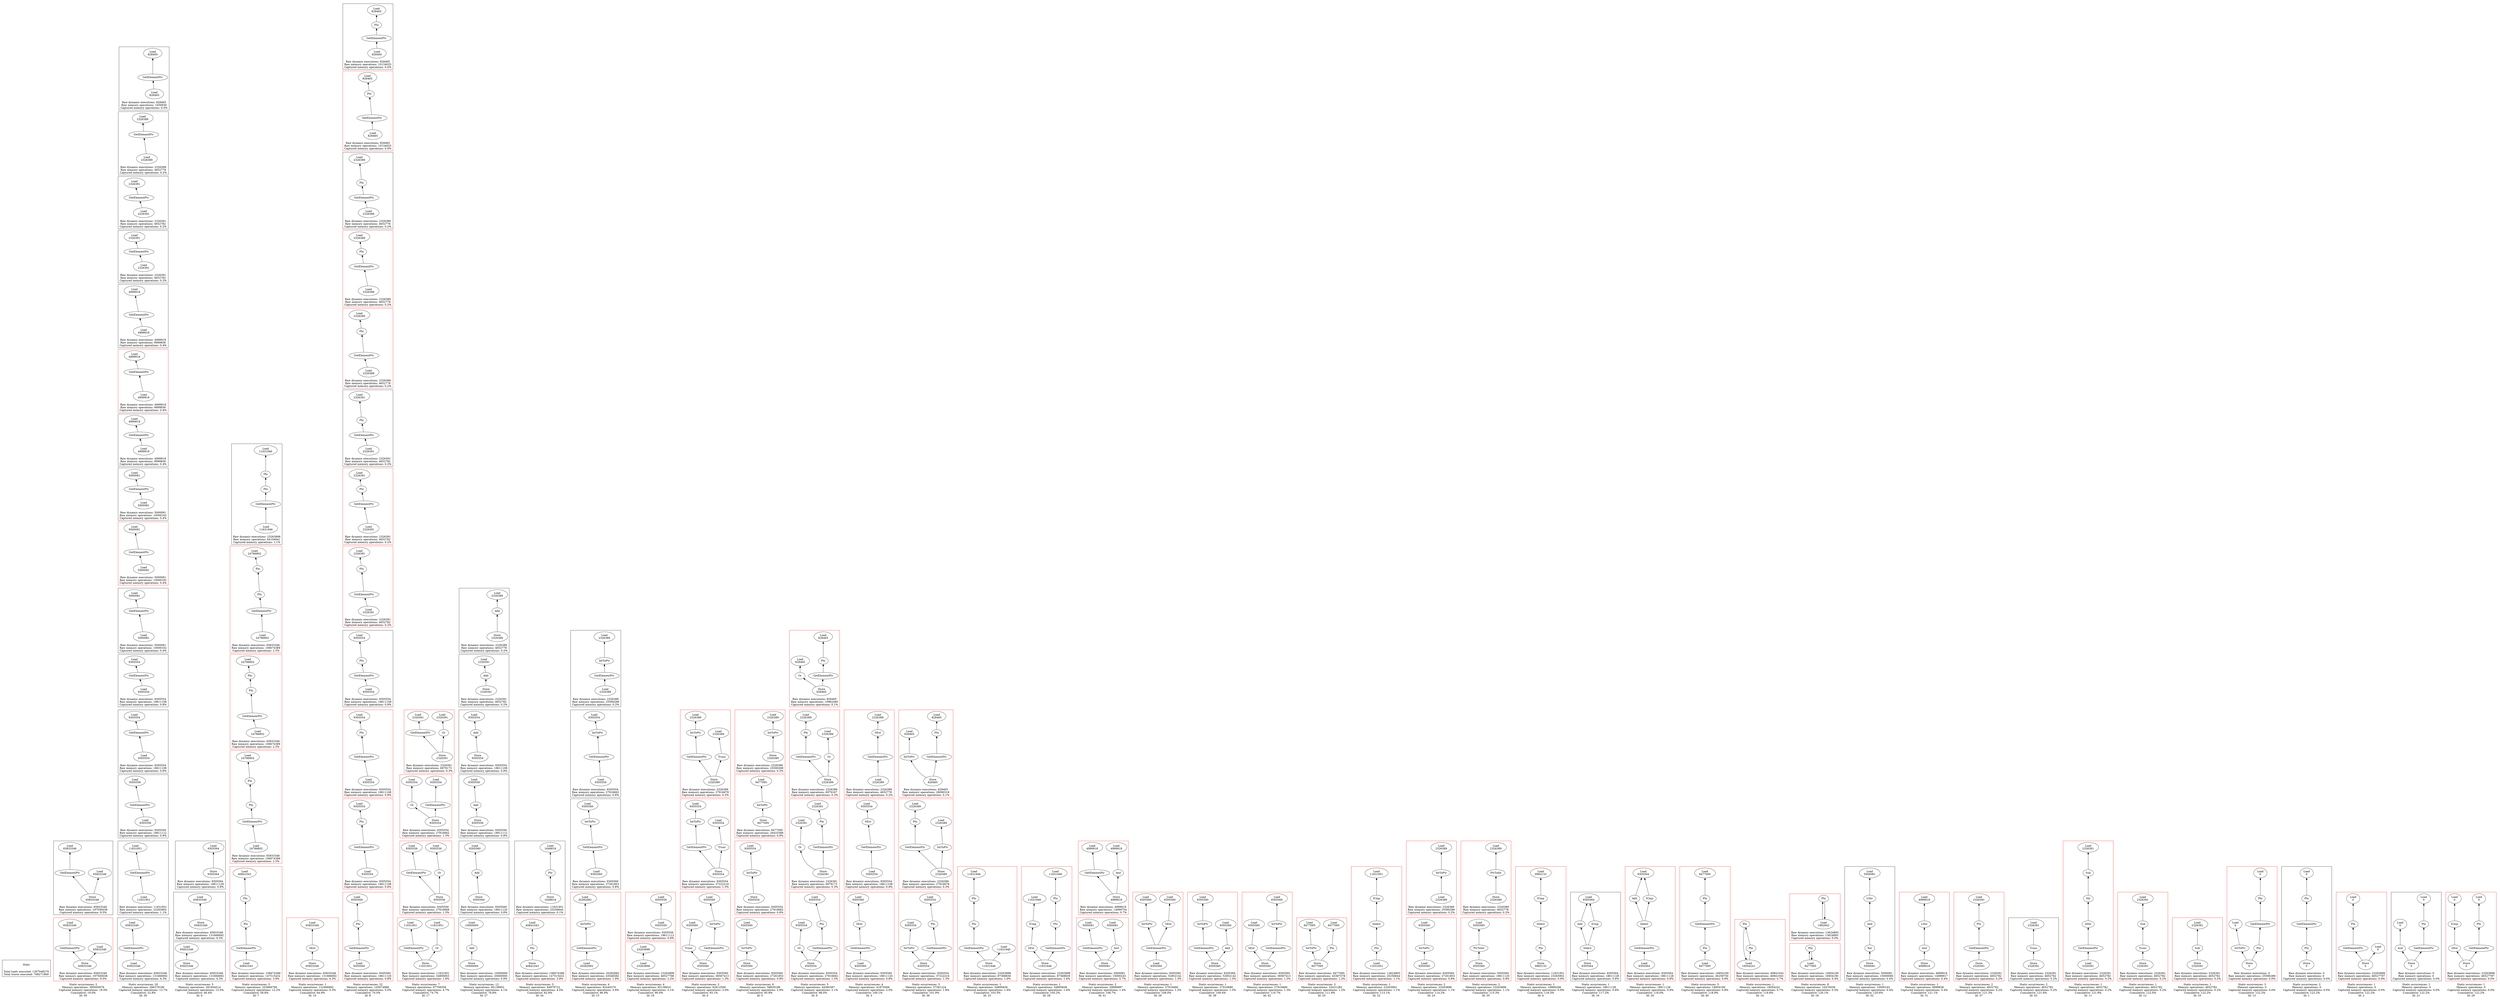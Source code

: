 strict digraph {
rankdir=BT
subgraph {
Stats [shape=plaintext]
cluster=true
label="Total loads executed: 1307048276\nTotal stores executed: 768271869"
}
subgraph {
subgraph {
"39_0_92" [label="GetElementPtr"]
"39_0_91" [label="Load\n65833346"]
"39_0_92" -> "39_0_91"
{
rank=min
"39_0_93" [label="Store\n65833346"]
}
"39_0_93" -> "39_0_92"
"39_0_90" [label="Load\n65833346"]
"39_0_93" -> "39_0_90"
cluster=true
label="Raw dynamic executions: 65833346\nRaw memory operations: 197500038\nCaptured memory operations: 9.5%"
}
subgraph {
{
rank=max
"39_1" [shape=point style=invis]
"39_1" -> "39_0_93" [style=invis]
}
{
rank=min
"39_1_96" [label="Store\n65833346"]
}
"39_1_95" [label="GetElementPtr"]
"39_1_96" -> "39_1_95"
"39_1_94" [label="Load\n65833346"]
"39_1_96" -> "39_1_94"
"39_1_91" [label="Load\n65833346"]
"39_1_95" -> "39_1_91"
cluster=true
label="Raw dynamic executions: 65833346\nRaw memory operations: 197500038\nCaptured memory operations: 9.5%"
color=red
}
cluster=true
penwidth=0
label="Static occurrences: 2\nMemory operations: 395000076\nCaptured memory operations: 19.0%\nCumulative: 19.0%\nId: 39"
}
subgraph {
subgraph {
{
rank=min
"30_15_476" [label="Load\n828465"]
}
"30_15_475" [label="GetElementPtr"]
"30_15_476" -> "30_15_475"
"30_15_474" [label="Load\n828465"]
"30_15_475" -> "30_15_474"
cluster=true
label="Raw dynamic executions: 828465\nRaw memory operations: 1656930\nCaptured memory operations: 0.0%"
}
subgraph {
{
rank=max
"30_14" [shape=point style=invis]
"30_14" -> "30_15_476" [style=invis]
}
{
rank=min
"30_14_414" [label="Load\n2326389"]
}
"30_14_413" [label="GetElementPtr"]
"30_14_414" -> "30_14_413"
"30_14_412" [label="Load\n2326389"]
"30_14_413" -> "30_14_412"
cluster=true
label="Raw dynamic executions: 2326389\nRaw memory operations: 4652778\nCaptured memory operations: 0.2%"
}
subgraph {
{
rank=max
"30_12" [shape=point style=invis]
"30_12" -> "30_14_414" [style=invis]
}
{
rank=min
"30_12_281" [label="Load\n2326391"]
}
"30_12_280" [label="GetElementPtr"]
"30_12_281" -> "30_12_280"
"30_12_279" [label="Load\n2326391"]
"30_12_280" -> "30_12_279"
cluster=true
label="Raw dynamic executions: 2326391\nRaw memory operations: 4652782\nCaptured memory operations: 0.2%"
}
subgraph {
{
rank=max
"30_13" [shape=point style=invis]
"30_13" -> "30_12_281" [style=invis]
}
{
rank=min
"30_13_340" [label="Load\n2326391"]
}
"30_13_339" [label="GetElementPtr"]
"30_13_340" -> "30_13_339"
"30_13_338" [label="Load\n2326391"]
"30_13_339" -> "30_13_338"
cluster=true
label="Raw dynamic executions: 2326391\nRaw memory operations: 4652782\nCaptured memory operations: 0.2%"
}
subgraph {
{
rank=max
"30_6" [shape=point style=invis]
"30_6" -> "30_13_340" [style=invis]
}
"30_6_244" [label="GetElementPtr"]
"30_6_239" [label="Load\n4999918"]
"30_6_244" -> "30_6_239"
{
rank=min
"30_6_245" [label="Load\n4999918"]
}
"30_6_245" -> "30_6_244"
cluster=true
label="Raw dynamic executions: 4999918\nRaw memory operations: 9999836\nCaptured memory operations: 0.4%"
}
subgraph {
{
rank=max
"30_7" [shape=point style=invis]
"30_7" -> "30_6_245" [style=invis]
}
{
rank=min
"30_7_249" [label="Load\n4999918"]
}
"30_7_248" [label="GetElementPtr"]
"30_7_249" -> "30_7_248"
"30_7_239" [label="Load\n4999918"]
"30_7_248" -> "30_7_239"
cluster=true
label="Raw dynamic executions: 4999918\nRaw memory operations: 9999836\nCaptured memory operations: 0.4%"
color=red
}
subgraph {
{
rank=max
"30_8" [shape=point style=invis]
"30_8" -> "30_7_249" [style=invis]
}
{
rank=min
"30_8_252" [label="Load\n4999918"]
}
"30_8_251" [label="GetElementPtr"]
"30_8_252" -> "30_8_251"
"30_8_250" [label="Load\n4999918"]
"30_8_251" -> "30_8_250"
cluster=true
label="Raw dynamic executions: 4999918\nRaw memory operations: 9999836\nCaptured memory operations: 0.4%"
}
subgraph {
{
rank=max
"30_9" [shape=point style=invis]
"30_9" -> "30_8_252" [style=invis]
}
"30_9_263" [label="GetElementPtr"]
"30_9_258" [label="Load\n5000081"]
"30_9_263" -> "30_9_258"
{
rank=min
"30_9_264" [label="Load\n5000081"]
}
"30_9_264" -> "30_9_263"
cluster=true
label="Raw dynamic executions: 5000081\nRaw memory operations: 10000162\nCaptured memory operations: 0.4%"
}
subgraph {
{
rank=max
"30_10" [shape=point style=invis]
"30_10" -> "30_9_264" [style=invis]
}
"30_10_267" [label="GetElementPtr"]
"30_10_258" [label="Load\n5000081"]
"30_10_267" -> "30_10_258"
{
rank=min
"30_10_268" [label="Load\n5000081"]
}
"30_10_268" -> "30_10_267"
cluster=true
label="Raw dynamic executions: 5000081\nRaw memory operations: 10000162\nCaptured memory operations: 0.4%"
color=red
}
subgraph {
{
rank=max
"30_11" [shape=point style=invis]
"30_11" -> "30_10_268" [style=invis]
}
{
rank=min
"30_11_271" [label="Load\n5000081"]
}
"30_11_270" [label="GetElementPtr"]
"30_11_271" -> "30_11_270"
"30_11_269" [label="Load\n5000081"]
"30_11_270" -> "30_11_269"
cluster=true
label="Raw dynamic executions: 5000081\nRaw memory operations: 10000162\nCaptured memory operations: 0.4%"
}
subgraph {
{
rank=max
"30_17" [shape=point style=invis]
"30_17" -> "30_11_271" [style=invis]
}
"30_17_506" [label="GetElementPtr"]
"30_17_505" [label="Load\n9305554"]
"30_17_506" -> "30_17_505"
{
rank=min
"30_17_507" [label="Load\n9305554"]
}
"30_17_507" -> "30_17_506"
cluster=true
label="Raw dynamic executions: 9305554\nRaw memory operations: 18611108\nCaptured memory operations: 0.8%"
}
subgraph {
{
rank=max
"30_18" [shape=point style=invis]
"30_18" -> "30_17_507" [style=invis]
}
{
rank=min
"30_18_547" [label="Load\n9305554"]
}
"30_18_546" [label="GetElementPtr"]
"30_18_547" -> "30_18_546"
"30_18_545" [label="Load\n9305554"]
"30_18_546" -> "30_18_545"
cluster=true
label="Raw dynamic executions: 9305554\nRaw memory operations: 18611108\nCaptured memory operations: 0.8%"
}
subgraph {
{
rank=max
"30_19" [shape=point style=invis]
"30_19" -> "30_18_547" [style=invis]
}
"30_19_583" [label="GetElementPtr"]
"30_19_582" [label="Load\n9305556"]
"30_19_583" -> "30_19_582"
{
rank=min
"30_19_584" [label="Load\n9305556"]
}
"30_19_584" -> "30_19_583"
cluster=true
label="Raw dynamic executions: 9305556\nRaw memory operations: 18611112\nCaptured memory operations: 0.8%"
}
subgraph {
{
rank=max
"30_16" [shape=point style=invis]
"30_16" -> "30_19_584" [style=invis]
}
{
rank=min
"30_16_494" [label="Load\n11631951"]
}
"30_16_493" [label="GetElementPtr"]
"30_16_494" -> "30_16_493"
"30_16_492" [label="Load\n11631951"]
"30_16_493" -> "30_16_492"
cluster=true
label="Raw dynamic executions: 11631951\nRaw memory operations: 23263902\nCaptured memory operations: 1.1%"
}
subgraph {
{
rank=max
"30_0" [shape=point style=invis]
"30_0" -> "30_16_494" [style=invis]
}
"30_0_87" [label="GetElementPtr"]
"30_0_86" [label="Load\n65833346"]
"30_0_87" -> "30_0_86"
{
rank=min
"30_0_88" [label="Load\n65833346"]
}
"30_0_88" -> "30_0_87"
cluster=true
label="Raw dynamic executions: 65833346\nRaw memory operations: 131666692\nCaptured memory operations: 6.3%"
}
cluster=true
penwidth=0
label="Static occurrences: 20\nMemory operations: 286379190\nCaptured memory operations: 13.7%\nCumulative: 32.8%\nId: 30"
}
subgraph {
subgraph {
{
rank=min
"0_3_303" [label="Store\n9305564"]
}
"0_3_301" [label="Load\n9305564"]
"0_3_303" -> "0_3_301"
cluster=true
label="Raw dynamic executions: 9305564\nRaw memory operations: 18611128\nCaptured memory operations: 0.8%"
}
subgraph {
{
rank=max
"0_1" [shape=point style=invis]
"0_1" -> "0_3_303" [style=invis]
}
{
rank=min
"0_1_66" [label="Store\n65833346"]
}
"0_1_65" [label="Load\n65833346"]
"0_1_66" -> "0_1_65"
cluster=true
label="Raw dynamic executions: 65833346\nRaw memory operations: 131666692\nCaptured memory operations: 6.3%"
}
subgraph {
{
rank=max
"0_2" [shape=point style=invis]
"0_2" -> "0_1_66" [style=invis]
}
{
rank=min
"0_2_69" [label="Store\n65833346"]
}
"0_2_68" [label="Load\n65833346"]
"0_2_69" -> "0_2_68"
cluster=true
label="Raw dynamic executions: 65833346\nRaw memory operations: 131666692\nCaptured memory operations: 6.3%"
}
cluster=true
penwidth=0
label="Static occurrences: 5\nMemory operations: 281944514\nCaptured memory operations: 13.5%\nCumulative: 46.4%\nId: 0"
}
subgraph {
subgraph {
"7_1_51" [label="GetElementPtr"]
"7_1_47" [label="Phi"]
"7_1_51" -> "7_1_47"
"7_1_100" [label="Phi"]
"7_1_98" [label="Load\n11631946"]
"7_1_100" -> "7_1_98"
{
rank=min
"7_1_52" [label="Load\n11631946"]
}
"7_1_52" -> "7_1_51"
"7_1_47" -> "7_1_100"
cluster=true
label="Raw dynamic executions: 23263898\nRaw memory operations: 64104941\nCaptured memory operations: 1.1%"
}
subgraph {
{
rank=max
"7_2" [shape=point style=invis]
"7_2" -> "7_1_52" [style=invis]
}
"7_2_47" [label="Phi"]
"7_2_100" [label="Phi"]
"7_2_47" -> "7_2_100"
{
rank=min
"7_2_61" [label="Load\n24786802"]
}
"7_2_60" [label="GetElementPtr"]
"7_2_61" -> "7_2_60"
"7_2_98" [label="Load\n24786802"]
"7_2_100" -> "7_2_98"
"7_2_60" -> "7_2_47"
cluster=true
label="Raw dynamic executions: 65833346\nRaw memory operations: 106674389\nCaptured memory operations: 2.3%"
color=red
}
subgraph {
{
rank=max
"7_3" [shape=point style=invis]
"7_3" -> "7_2_61" [style=invis]
}
"7_3_47" [label="Phi"]
"7_3_100" [label="Phi"]
"7_3_47" -> "7_3_100"
"7_3_64" [label="GetElementPtr"]
"7_3_64" -> "7_3_47"
"7_3_98" [label="Load\n24786802"]
"7_3_100" -> "7_3_98"
{
rank=min
"7_3_65" [label="Load\n24786802"]
}
"7_3_65" -> "7_3_64"
cluster=true
label="Raw dynamic executions: 65833346\nRaw memory operations: 106674389\nCaptured memory operations: 2.3%"
color=red
}
subgraph {
{
rank=max
"7_4" [shape=point style=invis]
"7_4" -> "7_3_65" [style=invis]
}
"7_4_47" [label="Phi"]
"7_4_100" [label="Phi"]
"7_4_47" -> "7_4_100"
{
rank=min
"7_4_68" [label="Load\n24786802"]
}
"7_4_67" [label="GetElementPtr"]
"7_4_68" -> "7_4_67"
"7_4_98" [label="Load\n24786802"]
"7_4_100" -> "7_4_98"
"7_4_67" -> "7_4_47"
cluster=true
label="Raw dynamic executions: 65833346\nRaw memory operations: 106674389\nCaptured memory operations: 2.3%"
color=red
}
subgraph {
{
rank=max
"7_0" [shape=point style=invis]
"7_0" -> "7_4_68" [style=invis]
}
"7_0_100" [label="Phi"]
"7_0_98" [label="Load\n40841043"]
"7_0_100" -> "7_0_98"
"7_0_47" [label="Phi"]
"7_0_47" -> "7_0_100"
"7_0_48" [label="GetElementPtr"]
"7_0_48" -> "7_0_47"
{
rank=min
"7_0_49" [label="Load\n40841043"]
}
"7_0_49" -> "7_0_48"
cluster=true
label="Raw dynamic executions: 106674389\nRaw memory operations: 147515432\nCaptured memory operations: 3.9%"
color=red
}
cluster=true
penwidth=0
label="Static occurrences: 5\nMemory operations: 253666790\nCaptured memory operations: 12.2%\nCumulative: 58.6%\nId: 7"
}
subgraph {
subgraph {
"10_0_62" [label="SExt"]
"10_0_61" [label="Load\n65833346"]
"10_0_62" -> "10_0_61"
{
rank=min
"10_0_63" [label="Store\n65833346"]
}
"10_0_63" -> "10_0_62"
cluster=true
label="Raw dynamic executions: 65833346\nRaw memory operations: 131666692\nCaptured memory operations: 6.3%"
color=red
}
cluster=true
penwidth=0
label="Static occurrences: 1\nMemory operations: 131666692\nCaptured memory operations: 6.3%\nCumulative: 64.9%\nId: 10"
}
subgraph {
subgraph {
"8_17_451" [label="Phi"]
"8_17_449" [label="Load\n828465"]
"8_17_451" -> "8_17_449"
{
rank=min
"8_17_469" [label="Load\n828465"]
}
"8_17_468" [label="GetElementPtr"]
"8_17_469" -> "8_17_468"
"8_17_468" -> "8_17_451"
cluster=true
label="Raw dynamic executions: 828465\nRaw memory operations: 10134025\nCaptured memory operations: 0.0%"
}
subgraph {
{
rank=max
"8_18" [shape=point style=invis]
"8_18" -> "8_17_469" [style=invis]
}
"8_18_451" [label="Phi"]
"8_18_449" [label="Load\n828465"]
"8_18_451" -> "8_18_449"
"8_18_472" [label="GetElementPtr"]
"8_18_472" -> "8_18_451"
{
rank=min
"8_18_473" [label="Load\n828465"]
}
"8_18_473" -> "8_18_472"
cluster=true
label="Raw dynamic executions: 828465\nRaw memory operations: 10134025\nCaptured memory operations: 0.0%"
color=red
}
subgraph {
{
rank=max
"8_13" [shape=point style=invis]
"8_13" -> "8_18_473" [style=invis]
}
"8_13_401" [label="GetElementPtr"]
"8_13_389" [label="Phi"]
"8_13_401" -> "8_13_389"
{
rank=min
"8_13_402" [label="Load\n2326389"]
}
"8_13_402" -> "8_13_401"
"8_13_387" [label="Load\n2326389"]
"8_13_389" -> "8_13_387"
cluster=true
label="Raw dynamic executions: 2326389\nRaw memory operations: 4652778\nCaptured memory operations: 0.2%"
}
subgraph {
{
rank=max
"8_14" [shape=point style=invis]
"8_14" -> "8_13_402" [style=invis]
}
{
rank=min
"8_14_407" [label="Load\n2326389"]
}
"8_14_406" [label="GetElementPtr"]
"8_14_407" -> "8_14_406"
"8_14_389" [label="Phi"]
"8_14_406" -> "8_14_389"
"8_14_387" [label="Load\n2326389"]
"8_14_389" -> "8_14_387"
cluster=true
label="Raw dynamic executions: 2326389\nRaw memory operations: 4652778\nCaptured memory operations: 0.2%"
color=red
}
subgraph {
{
rank=max
"8_15" [shape=point style=invis]
"8_15" -> "8_14_407" [style=invis]
}
{
rank=min
"8_15_411" [label="Load\n2326389"]
}
"8_15_410" [label="GetElementPtr"]
"8_15_411" -> "8_15_410"
"8_15_389" [label="Phi"]
"8_15_410" -> "8_15_389"
"8_15_387" [label="Load\n2326389"]
"8_15_389" -> "8_15_387"
cluster=true
label="Raw dynamic executions: 2326389\nRaw memory operations: 4652778\nCaptured memory operations: 0.2%"
color=red
}
subgraph {
{
rank=max
"8_10" [shape=point style=invis]
"8_10" -> "8_15_411" [style=invis]
}
"8_10_315" [label="Phi"]
"8_10_313" [label="Load\n2326391"]
"8_10_315" -> "8_10_313"
{
rank=min
"8_10_328" [label="Load\n2326391"]
}
"8_10_327" [label="GetElementPtr"]
"8_10_328" -> "8_10_327"
"8_10_327" -> "8_10_315"
cluster=true
label="Raw dynamic executions: 2326391\nRaw memory operations: 4652782\nCaptured memory operations: 0.2%"
}
subgraph {
{
rank=max
"8_11" [shape=point style=invis]
"8_11" -> "8_10_328" [style=invis]
}
"8_11_315" [label="Phi"]
"8_11_313" [label="Load\n2326391"]
"8_11_315" -> "8_11_313"
"8_11_332" [label="GetElementPtr"]
"8_11_332" -> "8_11_315"
{
rank=min
"8_11_333" [label="Load\n2326391"]
}
"8_11_333" -> "8_11_332"
cluster=true
label="Raw dynamic executions: 2326391\nRaw memory operations: 4652782\nCaptured memory operations: 0.2%"
color=red
}
subgraph {
{
rank=max
"8_12" [shape=point style=invis]
"8_12" -> "8_11_333" [style=invis]
}
"8_12_315" [label="Phi"]
"8_12_313" [label="Load\n2326391"]
"8_12_315" -> "8_12_313"
{
rank=min
"8_12_337" [label="Load\n2326391"]
}
"8_12_336" [label="GetElementPtr"]
"8_12_337" -> "8_12_336"
"8_12_336" -> "8_12_315"
cluster=true
label="Raw dynamic executions: 2326391\nRaw memory operations: 4652782\nCaptured memory operations: 0.2%"
color=red
}
subgraph {
{
rank=max
"8_19" [shape=point style=invis]
"8_19" -> "8_12_337" [style=invis]
}
"8_19_522" [label="Phi"]
"8_19_520" [label="Load\n9305554"]
"8_19_522" -> "8_19_520"
"8_19_534" [label="GetElementPtr"]
"8_19_534" -> "8_19_522"
{
rank=min
"8_19_535" [label="Load\n9305554"]
}
"8_19_535" -> "8_19_534"
cluster=true
label="Raw dynamic executions: 9305554\nRaw memory operations: 18611108\nCaptured memory operations: 0.8%"
}
subgraph {
{
rank=max
"8_20" [shape=point style=invis]
"8_20" -> "8_19_535" [style=invis]
}
"8_20_522" [label="Phi"]
"8_20_520" [label="Load\n9305554"]
"8_20_522" -> "8_20_520"
{
rank=min
"8_20_540" [label="Load\n9305554"]
}
"8_20_539" [label="GetElementPtr"]
"8_20_540" -> "8_20_539"
"8_20_539" -> "8_20_522"
cluster=true
label="Raw dynamic executions: 9305554\nRaw memory operations: 18611108\nCaptured memory operations: 0.8%"
color=red
}
subgraph {
{
rank=max
"8_21" [shape=point style=invis]
"8_21" -> "8_20_540" [style=invis]
}
"8_21_543" [label="GetElementPtr"]
"8_21_522" [label="Phi"]
"8_21_543" -> "8_21_522"
"8_21_520" [label="Load\n9305554"]
"8_21_522" -> "8_21_520"
{
rank=min
"8_21_544" [label="Load\n9305554"]
}
"8_21_544" -> "8_21_543"
cluster=true
label="Raw dynamic executions: 9305554\nRaw memory operations: 18611108\nCaptured memory operations: 0.8%"
color=red
}
subgraph {
{
rank=max
"8_16" [shape=point style=invis]
"8_16" -> "8_21_544" [style=invis]
}
"8_16_451" [label="Phi"]
"8_16_449" [label="Load\n9305560"]
"8_16_451" -> "8_16_449"
"8_16_463" [label="GetElementPtr"]
"8_16_463" -> "8_16_451"
{
rank=min
"8_16_464" [label="Load\n9305560"]
}
"8_16_464" -> "8_16_463"
cluster=true
label="Raw dynamic executions: 9305560\nRaw memory operations: 18611120\nCaptured memory operations: 0.8%"
color=red
}
cluster=true
penwidth=0
label="Static occurrences: 22\nMemory operations: 105674986\nCaptured memory operations: 5.0%\nCumulative: 70.0%\nId: 8"
}
subgraph {
subgraph {
{
rank=min
"17_3_283" [label="Store\n2326391"]
}
"17_3_280" [label="GetElementPtr"]
"17_3_283" -> "17_3_280"
"17_3_282" [label="Or"]
"17_3_281" [label="Load\n2326391"]
"17_3_282" -> "17_3_281"
"17_3_283" -> "17_3_282"
"17_3_279" [label="Load\n2326391"]
"17_3_280" -> "17_3_279"
cluster=true
label="Raw dynamic executions: 2326391\nRaw memory operations: 6979173\nCaptured memory operations: 0.3%"
color=red
}
subgraph {
{
rank=max
"17_5" [shape=point style=invis]
"17_5" -> "17_3_283" [style=invis]
}
"17_5_508" [label="Or"]
"17_5_507" [label="Load\n9305554"]
"17_5_508" -> "17_5_507"
{
rank=min
"17_5_509" [label="Store\n9305554"]
}
"17_5_506" [label="GetElementPtr"]
"17_5_509" -> "17_5_506"
"17_5_505" [label="Load\n9305554"]
"17_5_506" -> "17_5_505"
"17_5_509" -> "17_5_508"
cluster=true
label="Raw dynamic executions: 9305554\nRaw memory operations: 27916662\nCaptured memory operations: 1.3%"
color=red
}
subgraph {
{
rank=max
"17_6" [shape=point style=invis]
"17_6" -> "17_5_509" [style=invis]
}
{
rank=min
"17_6_586" [label="Store\n9305556"]
}
"17_6_583" [label="GetElementPtr"]
"17_6_586" -> "17_6_583"
"17_6_582" [label="Load\n9305556"]
"17_6_583" -> "17_6_582"
"17_6_585" [label="Or"]
"17_6_584" [label="Load\n9305556"]
"17_6_585" -> "17_6_584"
"17_6_586" -> "17_6_585"
cluster=true
label="Raw dynamic executions: 9305556\nRaw memory operations: 27916668\nCaptured memory operations: 1.3%"
color=red
}
subgraph {
{
rank=max
"17_4" [shape=point style=invis]
"17_4" -> "17_6_586" [style=invis]
}
"17_4_493" [label="GetElementPtr"]
"17_4_492" [label="Load\n11631951"]
"17_4_493" -> "17_4_492"
{
rank=min
"17_4_496" [label="Store\n11631951"]
}
"17_4_496" -> "17_4_493"
"17_4_495" [label="Or"]
"17_4_494" [label="Load\n11631951"]
"17_4_495" -> "17_4_494"
"17_4_496" -> "17_4_495"
cluster=true
label="Raw dynamic executions: 11631951\nRaw memory operations: 34895853\nCaptured memory operations: 1.6%"
color=red
}
cluster=true
penwidth=0
label="Static occurrences: 7\nMemory operations: 97708359\nCaptured memory operations: 4.7%\nCumulative: 74.7%\nId: 17"
}
subgraph {
subgraph {
"27_7_395" [label="Add"]
"27_7_394" [label="Load\n2326389"]
"27_7_395" -> "27_7_394"
{
rank=min
"27_7_396" [label="Store\n2326389"]
}
"27_7_396" -> "27_7_395"
cluster=true
label="Raw dynamic executions: 2326389\nRaw memory operations: 4652778\nCaptured memory operations: 0.2%"
}
subgraph {
{
rank=max
"27_6" [shape=point style=invis]
"27_6" -> "27_7_396" [style=invis]
}
{
rank=min
"27_6_322" [label="Store\n2326391"]
}
"27_6_321" [label="Add"]
"27_6_322" -> "27_6_321"
"27_6_320" [label="Load\n2326391"]
"27_6_321" -> "27_6_320"
cluster=true
label="Raw dynamic executions: 2326391\nRaw memory operations: 4652782\nCaptured memory operations: 0.2%"
}
subgraph {
{
rank=max
"27_9" [shape=point style=invis]
"27_9" -> "27_6_322" [style=invis]
}
"27_9_528" [label="Add"]
"27_9_527" [label="Load\n9305554"]
"27_9_528" -> "27_9_527"
{
rank=min
"27_9_529" [label="Store\n9305554"]
}
"27_9_529" -> "27_9_528"
cluster=true
label="Raw dynamic executions: 9305554\nRaw memory operations: 18611108\nCaptured memory operations: 0.8%"
}
subgraph {
{
rank=max
"27_11" [shape=point style=invis]
"27_11" -> "27_9_529" [style=invis]
}
"27_11_580" [label="Add"]
"27_11_579" [label="Load\n9305556"]
"27_11_580" -> "27_11_579"
{
rank=min
"27_11_581" [label="Store\n9305556"]
}
"27_11_581" -> "27_11_580"
cluster=true
label="Raw dynamic executions: 9305556\nRaw memory operations: 18611112\nCaptured memory operations: 0.8%"
}
subgraph {
{
rank=max
"27_8" [shape=point style=invis]
"27_8" -> "27_11_581" [style=invis]
}
{
rank=min
"27_8_458" [label="Store\n9305560"]
}
"27_8_457" [label="Add"]
"27_8_458" -> "27_8_457"
"27_8_456" [label="Load\n9305560"]
"27_8_457" -> "27_8_456"
cluster=true
label="Raw dynamic executions: 9305560\nRaw memory operations: 18611120\nCaptured memory operations: 0.8%"
}
subgraph {
{
rank=max
"27_4" [shape=point style=invis]
"27_4" -> "27_8_458" [style=invis]
}
"27_4_218" [label="Add"]
"27_4_217" [label="Load\n10000000"]
"27_4_218" -> "27_4_217"
{
rank=min
"27_4_219" [label="Store\n10000000"]
}
"27_4_219" -> "27_4_218"
cluster=true
label="Raw dynamic executions: 10000000\nRaw memory operations: 20000000\nCaptured memory operations: 0.9%"
}
cluster=true
penwidth=0
label="Static occurrences: 12\nMemory operations: 85138902\nCaptured memory operations: 4.1%\nCumulative: 78.8%\nId: 27"
}
subgraph {
subgraph {
"34_4_363" [label="Phi"]
"34_4_364" [label="Load\n1648818"]
"34_4_363" -> "34_4_364"
{
rank=min
"34_4_367" [label="Store\n1648818"]
}
"34_4_367" -> "34_4_363"
cluster=true
label="Raw dynamic executions: 11631951\nRaw memory operations: 25256844\nCaptured memory operations: 0.1%"
}
subgraph {
{
rank=max
"34_0" [shape=point style=invis]
"34_0" -> "34_4_367" [style=invis]
}
{
rank=min
"34_0_101" [label="Store\n40841043"]
}
"34_0_100" [label="Phi"]
"34_0_101" -> "34_0_100"
"34_0_98" [label="Load\n40841043"]
"34_0_100" -> "34_0_98"
cluster=true
label="Raw dynamic executions: 106674389\nRaw memory operations: 147515432\nCaptured memory operations: 3.9%"
color=red
}
cluster=true
penwidth=0
label="Static occurrences: 5\nMemory operations: 84979722\nCaptured memory operations: 4.0%\nCumulative: 82.9%\nId: 34"
}
subgraph {
subgraph {
"15_1_380" [label="GetElementPtr"]
"15_1_372" [label="IntToPtr"]
"15_1_380" -> "15_1_372"
{
rank=min
"15_1_381" [label="Load\n2326389"]
}
"15_1_381" -> "15_1_380"
"15_1_369" [label="Load\n2326389"]
"15_1_372" -> "15_1_369"
cluster=true
label="Raw dynamic executions: 2326389\nRaw memory operations: 25590289\nCaptured memory operations: 0.2%"
}
subgraph {
{
rank=max
"15_3" [shape=point style=invis]
"15_3" -> "15_1_381" [style=invis]
}
{
rank=min
"15_3_514" [label="Load\n9305554"]
}
"15_3_513" [label="GetElementPtr"]
"15_3_514" -> "15_3_513"
"15_3_511" [label="IntToPtr"]
"15_3_513" -> "15_3_511"
"15_3_502" [label="Load\n9305554"]
"15_3_511" -> "15_3_502"
cluster=true
label="Raw dynamic executions: 9305554\nRaw memory operations: 27916662\nCaptured memory operations: 0.8%"
}
subgraph {
{
rank=max
"15_2" [shape=point style=invis]
"15_2" -> "15_3_514" [style=invis]
}
"15_2_430" [label="IntToPtr"]
"15_2_427" [label="Load\n9305560"]
"15_2_430" -> "15_2_427"
{
rank=min
"15_2_443" [label="Load\n9305560"]
}
"15_2_442" [label="GetElementPtr"]
"15_2_443" -> "15_2_442"
"15_2_442" -> "15_2_430"
cluster=true
label="Raw dynamic executions: 9305560\nRaw memory operations: 27261853\nCaptured memory operations: 0.8%"
}
subgraph {
{
rank=max
"15_0" [shape=point style=invis]
"15_0" -> "15_2_443" [style=invis]
}
{
rank=min
"15_0_374" [label="Load\n20282682"]
}
"15_0_373" [label="GetElementPtr"]
"15_0_374" -> "15_0_373"
"15_0_372" [label="IntToPtr"]
"15_0_369" [label="Load\n20282682"]
"15_0_372" -> "15_0_369"
"15_0_373" -> "15_0_372"
cluster=true
label="Raw dynamic executions: 20282682\nRaw memory operations: 43546582\nCaptured memory operations: 1.9%"
color=red
}
cluster=true
penwidth=0
label="Static occurrences: 4\nMemory operations: 82440370\nCaptured memory operations: 3.9%\nCumulative: 86.9%\nId: 15"
}
subgraph {
subgraph {
{
rank=min
"19_3_587" [label="Load\n9305556"]
}
"19_3_582" [label="Load\n9305556"]
"19_3_587" -> "19_3_582"
cluster=true
label="Raw dynamic executions: 9305556\nRaw memory operations: 18611112\nCaptured memory operations: 0.8%"
color=red
}
subgraph {
{
rank=max
"19_0" [shape=point style=invis]
"19_0" -> "19_3_587" [style=invis]
}
{
rank=min
"19_0_53" [label="Load\n23263898"]
}
"19_0_52" [label="Load\n23263898"]
"19_0_53" -> "19_0_52"
cluster=true
label="Raw dynamic executions: 23263898\nRaw memory operations: 46527796\nCaptured memory operations: 2.2%"
color=red
}
cluster=true
penwidth=0
label="Static occurrences: 4\nMemory operations: 65138910\nCaptured memory operations: 3.1%\nCumulative: 90.0%\nId: 19"
}
subgraph {
subgraph {
"6_0_380" [label="GetElementPtr"]
"6_0_372" [label="IntToPtr"]
"6_0_380" -> "6_0_372"
"6_0_399" [label="Trunc"]
"6_0_398" [label="Load\n2326389"]
"6_0_399" -> "6_0_398"
{
rank=min
"6_0_400" [label="Store\n2326389"]
}
"6_0_400" -> "6_0_399"
"6_0_369" [label="Load\n2326389"]
"6_0_372" -> "6_0_369"
"6_0_400" -> "6_0_380"
cluster=true
label="Raw dynamic executions: 2326389\nRaw memory operations: 27916678\nCaptured memory operations: 0.3%"
color=red
}
subgraph {
{
rank=max
"6_2" [shape=point style=invis]
"6_2" -> "6_0_400" [style=invis]
}
{
rank=min
"6_2_533" [label="Store\n9305554"]
}
"6_2_513" [label="GetElementPtr"]
"6_2_533" -> "6_2_513"
"6_2_532" [label="Trunc"]
"6_2_533" -> "6_2_532"
"6_2_531" [label="Load\n9305554"]
"6_2_532" -> "6_2_531"
"6_2_511" [label="IntToPtr"]
"6_2_513" -> "6_2_511"
"6_2_502" [label="Load\n9305554"]
"6_2_511" -> "6_2_502"
cluster=true
label="Raw dynamic executions: 9305554\nRaw memory operations: 37222216\nCaptured memory operations: 1.3%"
color=red
}
subgraph {
{
rank=max
"6_1" [shape=point style=invis]
"6_1" -> "6_2_533" [style=invis]
}
"6_1_430" [label="IntToPtr"]
"6_1_427" [label="Load\n9305560"]
"6_1_430" -> "6_1_427"
"6_1_461" [label="Trunc"]
"6_1_460" [label="Load\n9305560"]
"6_1_461" -> "6_1_460"
"6_1_442" [label="GetElementPtr"]
"6_1_442" -> "6_1_430"
{
rank=min
"6_1_462" [label="Store\n9305560"]
}
"6_1_462" -> "6_1_442"
"6_1_462" -> "6_1_461"
cluster=true
label="Raw dynamic executions: 9305560\nRaw memory operations: 36567413\nCaptured memory operations: 1.3%"
color=red
}
cluster=true
penwidth=0
label="Static occurrences: 3\nMemory operations: 62812509\nCaptured memory operations: 3.0%\nCumulative: 93.1%\nId: 6"
}
subgraph {
subgraph {
{
rank=min
"5_0_397" [label="Store\n2326389"]
}
"5_0_372" [label="IntToPtr"]
"5_0_397" -> "5_0_372"
"5_0_369" [label="Load\n2326389"]
"5_0_372" -> "5_0_369"
cluster=true
label="Raw dynamic executions: 2326389\nRaw memory operations: 25590289\nCaptured memory operations: 0.2%"
color=red
}
subgraph {
{
rank=max
"5_3" [shape=point style=invis]
"5_3" -> "5_0_397" [style=invis]
}
"5_3_430" [label="IntToPtr"]
"5_3_427" [label="Load\n8477095"]
"5_3_430" -> "5_3_427"
{
rank=min
"5_3_479" [label="Store\n8477095"]
}
"5_3_479" -> "5_3_430"
cluster=true
label="Raw dynamic executions: 8477095\nRaw memory operations: 26433388\nCaptured memory operations: 0.8%"
color=red
}
subgraph {
{
rank=max
"5_4" [shape=point style=invis]
"5_4" -> "5_3_479" [style=invis]
}
{
rank=min
"5_4_530" [label="Store\n9305554"]
}
"5_4_511" [label="IntToPtr"]
"5_4_530" -> "5_4_511"
"5_4_502" [label="Load\n9305554"]
"5_4_511" -> "5_4_502"
cluster=true
label="Raw dynamic executions: 9305554\nRaw memory operations: 27916662\nCaptured memory operations: 0.8%"
color=red
}
subgraph {
{
rank=max
"5_2" [shape=point style=invis]
"5_2" -> "5_4_530" [style=invis]
}
"5_2_430" [label="IntToPtr"]
"5_2_427" [label="Load\n9305560"]
"5_2_430" -> "5_2_427"
{
rank=min
"5_2_459" [label="Store\n9305560"]
}
"5_2_459" -> "5_2_430"
cluster=true
label="Raw dynamic executions: 9305560\nRaw memory operations: 27261853\nCaptured memory operations: 0.8%"
color=red
}
cluster=true
penwidth=0
label="Static occurrences: 6\nMemory operations: 58829196\nCaptured memory operations: 2.8%\nCumulative: 95.9%\nId: 5"
}
subgraph {
subgraph {
"9_3_451" [label="Phi"]
"9_3_449" [label="Load\n828465"]
"9_3_451" -> "9_3_449"
{
rank=min
"9_3_471" [label="Store\n828465"]
}
"9_3_470" [label="Or"]
"9_3_471" -> "9_3_470"
"9_3_468" [label="GetElementPtr"]
"9_3_468" -> "9_3_451"
"9_3_471" -> "9_3_468"
"9_3_469" [label="Load\n828465"]
"9_3_470" -> "9_3_469"
cluster=true
label="Raw dynamic executions: 828465\nRaw memory operations: 10962490\nCaptured memory operations: 0.1%"
color=red
}
subgraph {
{
rank=max
"9_2" [shape=point style=invis]
"9_2" -> "9_3_471" [style=invis]
}
{
rank=min
"9_2_409" [label="Store\n2326389"]
}
"9_2_406" [label="GetElementPtr"]
"9_2_409" -> "9_2_406"
"9_2_408" [label="Or"]
"9_2_409" -> "9_2_408"
"9_2_389" [label="Phi"]
"9_2_406" -> "9_2_389"
"9_2_407" [label="Load\n2326389"]
"9_2_408" -> "9_2_407"
"9_2_387" [label="Load\n2326389"]
"9_2_389" -> "9_2_387"
cluster=true
label="Raw dynamic executions: 2326389\nRaw memory operations: 6979167\nCaptured memory operations: 0.3%"
color=red
}
subgraph {
{
rank=max
"9_1" [shape=point style=invis]
"9_1" -> "9_2_409" [style=invis]
}
{
rank=min
"9_1_335" [label="Store\n2326391"]
}
"9_1_334" [label="Or"]
"9_1_335" -> "9_1_334"
"9_1_333" [label="Load\n2326391"]
"9_1_334" -> "9_1_333"
"9_1_315" [label="Phi"]
"9_1_313" [label="Load\n2326391"]
"9_1_315" -> "9_1_313"
"9_1_332" [label="GetElementPtr"]
"9_1_332" -> "9_1_315"
"9_1_335" -> "9_1_332"
cluster=true
label="Raw dynamic executions: 2326391\nRaw memory operations: 6979173\nCaptured memory operations: 0.3%"
color=red
}
subgraph {
{
rank=max
"9_4" [shape=point style=invis]
"9_4" -> "9_1_335" [style=invis]
}
{
rank=min
"9_4_542" [label="Store\n9305554"]
}
"9_4_541" [label="Or"]
"9_4_542" -> "9_4_541"
"9_4_540" [label="Load\n9305554"]
"9_4_541" -> "9_4_540"
"9_4_522" [label="Phi"]
"9_4_520" [label="Load\n9305554"]
"9_4_522" -> "9_4_520"
"9_4_539" [label="GetElementPtr"]
"9_4_542" -> "9_4_539"
"9_4_539" -> "9_4_522"
cluster=true
label="Raw dynamic executions: 9305554\nRaw memory operations: 27916662\nCaptured memory operations: 1.3%"
color=red
}
cluster=true
penwidth=0
label="Static occurrences: 5\nMemory operations: 44360397\nCaptured memory operations: 2.1%\nCumulative: 98.0%\nId: 9"
}
subgraph {
subgraph {
"3_1_386" [label="GetElementPtr"]
"3_1_385" [label="SExt"]
"3_1_386" -> "3_1_385"
{
rank=min
"3_1_387" [label="Load\n2326389"]
}
"3_1_387" -> "3_1_386"
"3_1_381" [label="Load\n2326389"]
"3_1_385" -> "3_1_381"
cluster=true
label="Raw dynamic executions: 2326389\nRaw memory operations: 4652778\nCaptured memory operations: 0.2%"
color=red
}
subgraph {
{
rank=max
"3_3" [shape=point style=invis]
"3_3" -> "3_1_387" [style=invis]
}
"3_3_519" [label="GetElementPtr"]
"3_3_518" [label="SExt"]
"3_3_519" -> "3_3_518"
{
rank=min
"3_3_520" [label="Load\n9305554"]
}
"3_3_520" -> "3_3_519"
"3_3_514" [label="Load\n9305554"]
"3_3_518" -> "3_3_514"
cluster=true
label="Raw dynamic executions: 9305554\nRaw memory operations: 18611108\nCaptured memory operations: 0.8%"
color=red
}
subgraph {
{
rank=max
"3_2" [shape=point style=invis]
"3_2" -> "3_3_520" [style=invis]
}
{
rank=min
"3_2_449" [label="Load\n9305560"]
}
"3_2_448" [label="GetElementPtr"]
"3_2_449" -> "3_2_448"
"3_2_447" [label="SExt"]
"3_2_443" [label="Load\n9305560"]
"3_2_447" -> "3_2_443"
"3_2_448" -> "3_2_447"
cluster=true
label="Raw dynamic executions: 9305560\nRaw memory operations: 18611120\nCaptured memory operations: 0.8%"
color=red
}
cluster=true
penwidth=0
label="Static occurrences: 4\nMemory operations: 41875006\nCaptured memory operations: 2.0%\nCumulative: 100.1%\nId: 3"
}
subgraph {
subgraph {
"36_1_430" [label="IntToPtr"]
"36_1_427" [label="Load\n828465"]
"36_1_430" -> "36_1_427"
"36_1_451" [label="Phi"]
"36_1_449" [label="Load\n828465"]
"36_1_451" -> "36_1_449"
{
rank=min
"36_1_467" [label="Store\n828465"]
}
"36_1_467" -> "36_1_430"
"36_1_463" [label="GetElementPtr"]
"36_1_467" -> "36_1_463"
"36_1_463" -> "36_1_451"
cluster=true
label="Raw dynamic executions: 828465\nRaw memory operations: 28090318\nCaptured memory operations: 0.1%"
color=red
}
subgraph {
{
rank=max
"36_0" [shape=point style=invis]
"36_0" -> "36_1_467" [style=invis]
}
"36_0_401" [label="GetElementPtr"]
"36_0_389" [label="Phi"]
"36_0_401" -> "36_0_389"
"36_0_372" [label="IntToPtr"]
"36_0_369" [label="Load\n2326389"]
"36_0_372" -> "36_0_369"
{
rank=min
"36_0_405" [label="Store\n2326389"]
}
"36_0_405" -> "36_0_372"
"36_0_387" [label="Load\n2326389"]
"36_0_389" -> "36_0_387"
"36_0_405" -> "36_0_401"
cluster=true
label="Raw dynamic executions: 2326389\nRaw memory operations: 27916678\nCaptured memory operations: 0.3%"
color=red
}
subgraph {
{
rank=max
"36_2" [shape=point style=invis]
"36_2" -> "36_0_405" [style=invis]
}
"36_2_522" [label="Phi"]
"36_2_520" [label="Load\n9305554"]
"36_2_522" -> "36_2_520"
{
rank=min
"36_2_538" [label="Store\n9305554"]
}
"36_2_511" [label="IntToPtr"]
"36_2_538" -> "36_2_511"
"36_2_534" [label="GetElementPtr"]
"36_2_538" -> "36_2_534"
"36_2_534" -> "36_2_522"
"36_2_502" [label="Load\n9305554"]
"36_2_511" -> "36_2_502"
cluster=true
label="Raw dynamic executions: 9305554\nRaw memory operations: 37222216\nCaptured memory operations: 1.3%"
color=red
}
cluster=true
penwidth=0
label="Static occurrences: 3\nMemory operations: 37381224\nCaptured memory operations: 1.8%\nCumulative: 101.9%\nId: 36"
}
subgraph {
subgraph {
"23_0_51" [label="GetElementPtr"]
"23_0_47" [label="Phi"]
"23_0_51" -> "23_0_47"
{
rank=min
"23_0_54" [label="Store\n11631946"]
}
"23_0_54" -> "23_0_51"
"23_0_100" [label="Phi"]
"23_0_47" -> "23_0_100"
"23_0_98" [label="Load\n11631946"]
"23_0_100" -> "23_0_98"
"23_0_53" [label="Load\n11631946"]
"23_0_54" -> "23_0_53"
cluster=true
label="Raw dynamic executions: 23263898\nRaw memory operations: 87368839\nCaptured memory operations: 1.6%"
color=red
}
cluster=true
penwidth=0
label="Static occurrences: 1\nMemory operations: 34895838\nCaptured memory operations: 1.6%\nCumulative: 103.5%\nId: 23"
}
subgraph {
subgraph {
"28_0_56" [label="ZExt"]
"28_0_55" [label="ICmp"]
"28_0_56" -> "28_0_55"
"28_0_47" [label="Phi"]
"28_0_100" [label="Phi"]
"28_0_47" -> "28_0_100"
"28_0_48" [label="GetElementPtr"]
"28_0_48" -> "28_0_47"
{
rank=min
"28_0_57" [label="Store\n11631946"]
}
"28_0_57" -> "28_0_48"
"28_0_98" [label="Load\n11631946"]
"28_0_100" -> "28_0_98"
"28_0_53" [label="Load\n11631946"]
"28_0_55" -> "28_0_53"
"28_0_57" -> "28_0_56"
cluster=true
label="Raw dynamic executions: 23263898\nRaw memory operations: 87368839\nCaptured memory operations: 1.6%"
color=red
}
cluster=true
penwidth=0
label="Static occurrences: 1\nMemory operations: 34895838\nCaptured memory operations: 1.6%\nCumulative: 105.2%\nId: 28"
}
subgraph {
subgraph {
"41_0_244" [label="GetElementPtr"]
"41_0_239" [label="Load\n4999918"]
"41_0_244" -> "41_0_239"
{
rank=min
"41_0_247" [label="Store\n4999918"]
}
"41_0_247" -> "41_0_244"
"41_0_246" [label="And"]
"41_0_247" -> "41_0_246"
"41_0_245" [label="Load\n4999918"]
"41_0_246" -> "41_0_245"
cluster=true
label="Raw dynamic executions: 4999918\nRaw memory operations: 14999754\nCaptured memory operations: 0.7%"
color=red
}
subgraph {
{
rank=max
"41_1" [shape=point style=invis]
"41_1" -> "41_0_247" [style=invis]
}
"41_1_263" [label="GetElementPtr"]
"41_1_258" [label="Load\n5000081"]
"41_1_263" -> "41_1_258"
{
rank=min
"41_1_266" [label="Store\n5000081"]
}
"41_1_266" -> "41_1_263"
"41_1_265" [label="And"]
"41_1_266" -> "41_1_265"
"41_1_264" [label="Load\n5000081"]
"41_1_265" -> "41_1_264"
cluster=true
label="Raw dynamic executions: 5000081\nRaw memory operations: 15000243\nCaptured memory operations: 0.7%"
color=red
}
cluster=true
penwidth=0
label="Static occurrences: 2\nMemory operations: 29999997\nCaptured memory operations: 1.4%\nCumulative: 106.7%\nId: 41"
}
subgraph {
subgraph {
"26_0_435" [label="GetElementPtr"]
"26_0_372" [label="IntToPtr"]
"26_0_435" -> "26_0_372"
{
rank=min
"26_0_436" [label="Load\n9305560"]
}
"26_0_436" -> "26_0_435"
"26_0_434" [label="SExt"]
"26_0_374" [label="Load\n9305560"]
"26_0_434" -> "26_0_374"
"26_0_369" [label="Load\n9305560"]
"26_0_372" -> "26_0_369"
"26_0_435" -> "26_0_434"
cluster=true
label="Raw dynamic executions: 9305560\nRaw memory operations: 52852142\nCaptured memory operations: 1.3%"
color=red
}
cluster=true
penwidth=0
label="Static occurrences: 1\nMemory operations: 27916680\nCaptured memory operations: 1.3%\nCumulative: 108.0%\nId: 26"
}
subgraph {
subgraph {
"38_0_373" [label="GetElementPtr"]
"38_0_372" [label="IntToPtr"]
"38_0_373" -> "38_0_372"
"38_0_440" [label="Add"]
"38_0_374" [label="Load\n9305560"]
"38_0_440" -> "38_0_374"
{
rank=min
"38_0_441" [label="Store\n9305560"]
}
"38_0_441" -> "38_0_373"
"38_0_369" [label="Load\n9305560"]
"38_0_372" -> "38_0_369"
"38_0_441" -> "38_0_440"
cluster=true
label="Raw dynamic executions: 9305560\nRaw memory operations: 52852142\nCaptured memory operations: 1.3%"
color=red
}
cluster=true
penwidth=0
label="Static occurrences: 1\nMemory operations: 27916680\nCaptured memory operations: 1.3%\nCumulative: 109.4%\nId: 38"
}
subgraph {
subgraph {
"42_0_430" [label="IntToPtr"]
"42_0_427" [label="Load\n9305560"]
"42_0_430" -> "42_0_427"
"42_0_437" [label="SExt"]
"42_0_436" [label="Load\n9305560"]
"42_0_437" -> "42_0_436"
{
rank=min
"42_0_439" [label="Store\n9305560"]
}
"42_0_438" [label="GetElementPtr"]
"42_0_439" -> "42_0_438"
"42_0_439" -> "42_0_437"
"42_0_438" -> "42_0_430"
cluster=true
label="Raw dynamic executions: 9305560\nRaw memory operations: 36567413\nCaptured memory operations: 1.3%"
color=red
}
cluster=true
penwidth=0
label="Static occurrences: 1\nMemory operations: 27916680\nCaptured memory operations: 1.3%\nCumulative: 110.7%\nId: 42"
}
subgraph {
subgraph {
"25_1_430" [label="IntToPtr"]
"25_1_427" [label="Load\n8477095"]
"25_1_430" -> "25_1_427"
{
rank=min
"25_1_485" [label="Store\n8477095"]
}
"25_1_481" [label="Phi"]
"25_1_485" -> "25_1_481"
"25_1_482" [label="Load\n8477095"]
"25_1_481" -> "25_1_482"
"25_1_485" -> "25_1_430"
cluster=true
label="Raw dynamic executions: 8477095\nRaw memory operations: 43387578\nCaptured memory operations: 1.2%"
color=red
}
cluster=true
penwidth=0
label="Static occurrences: 3\nMemory operations: 25431285\nCaptured memory operations: 1.2%\nCumulative: 111.9%\nId: 25"
}
subgraph {
subgraph {
{
rank=min
"22_0_364" [label="Load\n11631951"]
}
"22_0_363" [label="Phi"]
"22_0_364" -> "22_0_363"
"22_0_359" [label="ICmp"]
"22_0_358" [label="Load\n11631951"]
"22_0_359" -> "22_0_358"
"22_0_360" [label="Select"]
"22_0_360" -> "22_0_359"
"22_0_363" -> "22_0_360"
cluster=true
label="Raw dynamic executions: 13624893\nRaw memory operations: 25256844\nCaptured memory operations: 1.1%"
color=red
}
cluster=true
penwidth=0
label="Static occurrences: 1\nMemory operations: 23263902\nCaptured memory operations: 1.1%\nCumulative: 113.1%\nId: 22"
}
subgraph {
subgraph {
{
rank=min
"24_0_377" [label="Load\n2326389"]
}
"24_0_372" [label="IntToPtr"]
"24_0_377" -> "24_0_372"
"24_0_369" [label="Load\n2326389"]
"24_0_372" -> "24_0_369"
cluster=true
label="Raw dynamic executions: 2326389\nRaw memory operations: 25590289\nCaptured memory operations: 0.2%"
color=red
}
subgraph {
{
rank=max
"24_1" [shape=point style=invis]
"24_1" -> "24_0_377" [style=invis]
}
"24_1_430" [label="IntToPtr"]
"24_1_427" [label="Load\n9305560"]
"24_1_430" -> "24_1_427"
{
rank=min
"24_1_431" [label="Load\n9305560"]
}
"24_1_431" -> "24_1_430"
cluster=true
label="Raw dynamic executions: 9305560\nRaw memory operations: 27261853\nCaptured memory operations: 0.8%"
color=red
}
cluster=true
penwidth=0
label="Static occurrences: 2\nMemory operations: 23263898\nCaptured memory operations: 1.1%\nCumulative: 114.2%\nId: 24"
}
subgraph {
subgraph {
{
rank=min
"35_0_379" [label="Store\n2326389"]
}
"35_0_378" [label="PtrToInt"]
"35_0_379" -> "35_0_378"
"35_0_377" [label="Load\n2326389"]
"35_0_378" -> "35_0_377"
cluster=true
label="Raw dynamic executions: 2326389\nRaw memory operations: 4652778\nCaptured memory operations: 0.2%"
color=red
}
subgraph {
{
rank=max
"35_1" [shape=point style=invis]
"35_1" -> "35_0_379" [style=invis]
}
{
rank=min
"35_1_433" [label="Store\n9305560"]
}
"35_1_432" [label="PtrToInt"]
"35_1_433" -> "35_1_432"
"35_1_431" [label="Load\n9305560"]
"35_1_432" -> "35_1_431"
cluster=true
label="Raw dynamic executions: 9305560\nRaw memory operations: 18611120\nCaptured memory operations: 0.8%"
color=red
}
cluster=true
penwidth=0
label="Static occurrences: 2\nMemory operations: 23263898\nCaptured memory operations: 1.1%\nCumulative: 115.3%\nId: 35"
}
subgraph {
subgraph {
{
rank=min
"4_0_367" [label="Store\n9983133"]
}
"4_0_363" [label="Phi"]
"4_0_367" -> "4_0_363"
"4_0_359" [label="ICmp"]
"4_0_358" [label="Load\n9983133"]
"4_0_359" -> "4_0_358"
"4_0_360" [label="Select"]
"4_0_360" -> "4_0_359"
"4_0_363" -> "4_0_360"
cluster=true
label="Raw dynamic executions: 11631951\nRaw memory operations: 23263902\nCaptured memory operations: 0.9%"
color=red
}
cluster=true
penwidth=0
label="Static occurrences: 1\nMemory operations: 19966266\nCaptured memory operations: 0.9%\nCumulative: 116.3%\nId: 4"
}
subgraph {
subgraph {
"16_0_296" [label="Add"]
"16_0_295" [label="Load\n9305564"]
"16_0_296" -> "16_0_295"
"16_0_298" [label="Select"]
"16_0_297" [label="ICmp"]
"16_0_298" -> "16_0_297"
{
rank=min
"16_0_299" [label="Store\n9305564"]
}
"16_0_299" -> "16_0_298"
"16_0_297" -> "16_0_295"
"16_0_298" -> "16_0_296"
cluster=true
label="Raw dynamic executions: 9305564\nRaw memory operations: 18611128\nCaptured memory operations: 0.8%"
}
cluster=true
penwidth=0
label="Static occurrences: 1\nMemory operations: 18611128\nCaptured memory operations: 0.8%\nCumulative: 117.2%\nId: 16"
}
subgraph {
subgraph {
"20_0_296" [label="Add"]
"20_0_295" [label="Load\n9305564"]
"20_0_296" -> "20_0_295"
"20_0_300" [label="GetElementPtr"]
"20_0_298" [label="Select"]
"20_0_300" -> "20_0_298"
"20_0_297" [label="ICmp"]
"20_0_298" -> "20_0_297"
{
rank=min
"20_0_301" [label="Load\n9305564"]
}
"20_0_301" -> "20_0_300"
"20_0_297" -> "20_0_295"
"20_0_298" -> "20_0_296"
cluster=true
label="Raw dynamic executions: 9305564\nRaw memory operations: 18611128\nCaptured memory operations: 0.8%"
color=red
}
cluster=true
penwidth=0
label="Static occurrences: 1\nMemory operations: 18611128\nCaptured memory operations: 0.8%\nCumulative: 118.0%\nId: 20"
}
subgraph {
subgraph {
"40_3_451" [label="Phi"]
"40_3_449" [label="Load\n8477095"]
"40_3_451" -> "40_3_449"
"40_3_463" [label="GetElementPtr"]
"40_3_463" -> "40_3_451"
{
rank=min
"40_3_482" [label="Load\n8477095"]
}
"40_3_481" [label="Phi"]
"40_3_482" -> "40_3_481"
"40_3_481" -> "40_3_463"
cluster=true
label="Raw dynamic executions: 16954190\nRaw memory operations: 26259750\nCaptured memory operations: 0.8%"
color=red
}
cluster=true
penwidth=0
label="Static occurrences: 5\nMemory operations: 16954190\nCaptured memory operations: 0.8%\nCumulative: 118.9%\nId: 40"
}
subgraph {
subgraph {
"14_0_47" [label="Phi"]
"14_0_100" [label="Phi"]
"14_0_47" -> "14_0_100"
{
rank=min
"14_0_98" [label="Load\n16054241"]
}
"14_0_100" -> "14_0_98"
"14_0_98" -> "14_0_47"
cluster=true
label="Raw dynamic executions: 40841043\nRaw memory operations: 40841043\nCaptured memory operations: 0.7%"
color=red
}
cluster=true
penwidth=0
label="Static occurrences: 1\nMemory operations: 16054241\nCaptured memory operations: 0.7%\nCumulative: 119.6%\nId: 14"
}
subgraph {
subgraph {
{
rank=min
"18_4_364" [label="Load\n1992942"]
}
"18_4_363" [label="Phi"]
"18_4_364" -> "18_4_363"
"18_4_363" -> "18_4_364"
cluster=true
label="Raw dynamic executions: 13624893\nRaw memory operations: 13624893\nCaptured memory operations: 0.0%"
color=red
}
subgraph {
{
rank=max
"18_6" [shape=point style=invis]
"18_6" -> "18_4_364" [style=invis]
}
"18_6_481" [label="Phi"]
{
rank=min
"18_6_482" [label="Load\n8477095"]
}
"18_6_481" -> "18_6_482"
"18_6_482" -> "18_6_481"
cluster=true
label="Raw dynamic executions: 16954190\nRaw memory operations: 16954190\nCaptured memory operations: 0.4%"
color=red
}
cluster=true
penwidth=0
label="Static occurrences: 8\nMemory operations: 10470039\nCaptured memory operations: 0.5%\nCumulative: 120.1%\nId: 18"
}
subgraph {
subgraph {
"32_0_235" [label="LShr"]
"32_0_232" [label="Load\n5000081"]
"32_0_235" -> "32_0_232"
"32_0_236" [label="And"]
"32_0_236" -> "32_0_235"
{
rank=min
"32_0_257" [label="Store\n5000081"]
}
"32_0_256" [label="Xor"]
"32_0_257" -> "32_0_256"
"32_0_256" -> "32_0_236"
cluster=true
label="Raw dynamic executions: 5000081\nRaw memory operations: 15000080\nCaptured memory operations: 0.4%"
}
cluster=true
penwidth=0
label="Static occurrences: 1\nMemory operations: 10000162\nCaptured memory operations: 0.4%\nCumulative: 120.6%\nId: 32"
}
subgraph {
subgraph {
{
rank=min
"31_0_238" [label="Store\n4999918"]
}
"31_0_236" [label="And"]
"31_0_238" -> "31_0_236"
"31_0_235" [label="LShr"]
"31_0_232" [label="Load\n4999918"]
"31_0_235" -> "31_0_232"
"31_0_236" -> "31_0_235"
cluster=true
label="Raw dynamic executions: 4999918\nRaw memory operations: 14999917\nCaptured memory operations: 0.4%"
color=red
}
cluster=true
penwidth=0
label="Static occurrences: 1\nMemory operations: 9999836\nCaptured memory operations: 0.4%\nCumulative: 121.1%\nId: 31"
}
subgraph {
subgraph {
"37_1_315" [label="Phi"]
"37_1_313" [label="Load\n2326391"]
"37_1_315" -> "37_1_313"
{
rank=min
"37_1_331" [label="Store\n2326391"]
}
"37_1_327" [label="GetElementPtr"]
"37_1_331" -> "37_1_327"
"37_1_327" -> "37_1_315"
cluster=true
label="Raw dynamic executions: 2326391\nRaw memory operations: 4652782\nCaptured memory operations: 0.2%"
color=red
}
cluster=true
penwidth=0
label="Static occurrences: 2\nMemory operations: 4652782\nCaptured memory operations: 0.2%\nCumulative: 121.3%\nId: 37"
}
subgraph {
subgraph {
{
rank=min
"43_1_326" [label="Store\n2326391"]
}
"43_1_325" [label="Trunc"]
"43_1_326" -> "43_1_325"
"43_1_324" [label="Load\n2326391"]
"43_1_325" -> "43_1_324"
cluster=true
label="Raw dynamic executions: 2326391\nRaw memory operations: 4652782\nCaptured memory operations: 0.2%"
}
cluster=true
penwidth=0
label="Static occurrences: 2\nMemory operations: 4652782\nCaptured memory operations: 0.2%\nCumulative: 121.6%\nId: 43"
}
subgraph {
subgraph {
"11_0_312" [label="GetElementPtr"]
"11_0_311" [label="AShr"]
"11_0_312" -> "11_0_311"
"11_0_310" [label="Shl"]
"11_0_286" [label="Sub"]
"11_0_310" -> "11_0_286"
"11_0_285" [label="Load\n2326391"]
"11_0_286" -> "11_0_285"
"11_0_311" -> "11_0_310"
{
rank=min
"11_0_313" [label="Load\n2326391"]
}
"11_0_313" -> "11_0_312"
cluster=true
label="Raw dynamic executions: 2326391\nRaw memory operations: 4652782\nCaptured memory operations: 0.2%"
color=red
}
cluster=true
penwidth=0
label="Static occurrences: 1\nMemory operations: 4652782\nCaptured memory operations: 0.2%\nCumulative: 121.8%\nId: 11"
}
subgraph {
subgraph {
"12_0_288" [label="Trunc"]
"12_0_286" [label="Sub"]
"12_0_288" -> "12_0_286"
"12_0_285" [label="Load\n2326391"]
"12_0_286" -> "12_0_285"
{
rank=min
"12_0_290" [label="Store\n2326391"]
}
"12_0_290" -> "12_0_288"
cluster=true
label="Raw dynamic executions: 2326391\nRaw memory operations: 4652782\nCaptured memory operations: 0.2%"
color=red
}
cluster=true
penwidth=0
label="Static occurrences: 1\nMemory operations: 4652782\nCaptured memory operations: 0.2%\nCumulative: 122.0%\nId: 12"
}
subgraph {
subgraph {
{
rank=min
"33_0_287" [label="Store\n2326391"]
}
"33_0_286" [label="Sub"]
"33_0_287" -> "33_0_286"
"33_0_285" [label="Load\n2326391"]
"33_0_286" -> "33_0_285"
cluster=true
label="Raw dynamic executions: 2326391\nRaw memory operations: 4652782\nCaptured memory operations: 0.2%"
color=red
}
cluster=true
penwidth=0
label="Static occurrences: 1\nMemory operations: 4652782\nCaptured memory operations: 0.2%\nCumulative: 122.2%\nId: 33"
}
subgraph {
subgraph {
{
rank=min
"13_0_423" [label="Store\n0"]
}
"13_0_372" [label="IntToPtr"]
"13_0_423" -> "13_0_372"
"13_0_419" [label="Phi"]
"13_0_401" [label="GetElementPtr"]
"13_0_419" -> "13_0_401"
"13_0_423" -> "13_0_419"
"13_0_389" [label="Phi"]
"13_0_401" -> "13_0_389"
"13_0_369" [label="Load\n0"]
"13_0_372" -> "13_0_369"
"13_0_387" [label="Load\n0"]
"13_0_389" -> "13_0_387"
cluster=true
label="Raw dynamic executions: 0\nRaw memory operations: 25590289\nCaptured memory operations: 0.0%"
color=red
}
cluster=true
penwidth=0
label="Static occurrences: 3\nMemory operations: 0\nCaptured memory operations: 0.0%\nCumulative: 122.2%\nId: 13"
}
subgraph {
subgraph {
"1_0_181" [label="GetElementPtr"]
"1_0_169" [label="Phi"]
"1_0_181" -> "1_0_169"
{
rank=min
"1_0_203" [label="Store\n0"]
}
"1_0_199" [label="Phi"]
"1_0_203" -> "1_0_199"
"1_0_167" [label="Load\n0"]
"1_0_169" -> "1_0_167"
"1_0_199" -> "1_0_181"
cluster=true
label="Raw dynamic executions: 0\nRaw memory operations: 0\nCaptured memory operations: 0.0%"
}
cluster=true
penwidth=0
label="Static occurrences: 2\nMemory operations: 0\nCaptured memory operations: 0.0%\nCumulative: 122.2%\nId: 1"
}
subgraph {
subgraph {
"2_0_51" [label="GetElementPtr"]
"2_0_47" [label="Phi"]
"2_0_51" -> "2_0_47"
{
rank=min
"2_0_54" [label="Store\n0"]
}
"2_0_54" -> "2_0_51"
"2_0_44" [label="Load\n0"]
"2_0_47" -> "2_0_44"
"2_0_53" [label="Load\n0"]
"2_0_54" -> "2_0_53"
cluster=true
label="Raw dynamic executions: 23263898\nRaw memory operations: 46527797\nCaptured memory operations: 0.0%"
color=red
}
cluster=true
penwidth=0
label="Static occurrences: 1\nMemory operations: 0\nCaptured memory operations: 0.0%\nCumulative: 122.2%\nId: 2"
}
subgraph {
subgraph {
"21_0_148" [label="And"]
"21_0_147" [label="Load\n0"]
"21_0_148" -> "21_0_147"
"21_0_141" [label="Phi"]
"21_0_139" [label="Load\n0"]
"21_0_141" -> "21_0_139"
"21_0_146" [label="GetElementPtr"]
"21_0_146" -> "21_0_141"
{
rank=min
"21_0_149" [label="Store\n0"]
}
"21_0_149" -> "21_0_146"
"21_0_149" -> "21_0_148"
cluster=true
label="Raw dynamic executions: 0\nRaw memory operations: 0\nCaptured memory operations: 0.0%"
}
cluster=true
penwidth=0
label="Static occurrences: 1\nMemory operations: 0\nCaptured memory operations: 0.0%\nCumulative: 122.2%\nId: 21"
}
subgraph {
subgraph {
"29_0_56" [label="ZExt"]
"29_0_55" [label="ICmp"]
"29_0_56" -> "29_0_55"
"29_0_48" [label="GetElementPtr"]
"29_0_47" [label="Phi"]
"29_0_48" -> "29_0_47"
{
rank=min
"29_0_57" [label="Store\n0"]
}
"29_0_57" -> "29_0_48"
"29_0_53" [label="Load\n0"]
"29_0_55" -> "29_0_53"
"29_0_44" [label="Load\n0"]
"29_0_47" -> "29_0_44"
"29_0_57" -> "29_0_56"
cluster=true
label="Raw dynamic executions: 23263898\nRaw memory operations: 46527797\nCaptured memory operations: 0.0%"
color=red
}
cluster=true
penwidth=0
label="Static occurrences: 1\nMemory operations: 0\nCaptured memory operations: 0.0%\nCumulative: 122.2%\nId: 29"
}
}
